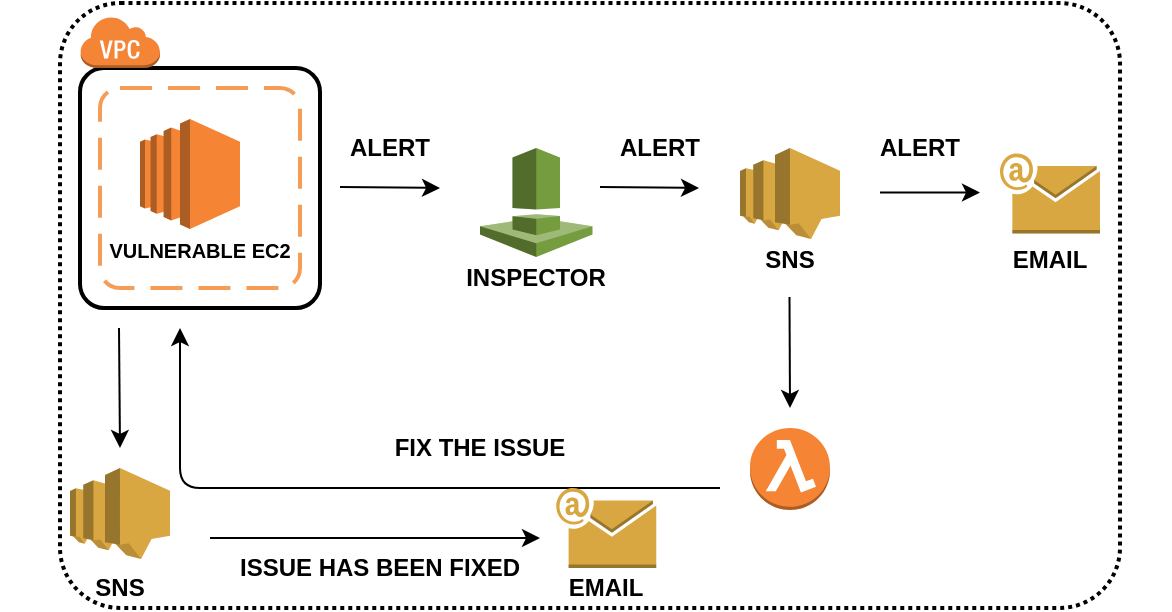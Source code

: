 <mxfile version="13.5.8" type="github">
  <diagram id="G7CadOZGUBVjXflNfe6c" name="Page-1">
    <mxGraphModel dx="868" dy="388" grid="1" gridSize="10" guides="1" tooltips="1" connect="1" arrows="1" fold="1" page="1" pageScale="1" pageWidth="850" pageHeight="1100" math="0" shadow="0">
      <root>
        <mxCell id="0" />
        <mxCell id="1" parent="0" />
        <mxCell id="1peMg-cXFdo54moqNQZG-1" value="" style="outlineConnect=0;dashed=0;verticalLabelPosition=bottom;verticalAlign=top;align=center;html=1;shape=mxgraph.aws3.inspector;fillColor=#759C3E;gradientColor=none;" vertex="1" parent="1">
          <mxGeometry x="410" y="340" width="56.25" height="54.5" as="geometry" />
        </mxCell>
        <mxCell id="1peMg-cXFdo54moqNQZG-2" value="" style="outlineConnect=0;dashed=0;verticalLabelPosition=bottom;verticalAlign=top;align=center;html=1;shape=mxgraph.aws3.ec2;fillColor=#F58534;gradientColor=none;" vertex="1" parent="1">
          <mxGeometry x="240" y="325.5" width="50" height="55" as="geometry" />
        </mxCell>
        <mxCell id="1peMg-cXFdo54moqNQZG-3" value="" style="outlineConnect=0;dashed=0;verticalLabelPosition=bottom;verticalAlign=top;align=center;html=1;shape=mxgraph.aws3.sns;fillColor=#D9A741;gradientColor=none;" vertex="1" parent="1">
          <mxGeometry x="540" y="340" width="50" height="45.5" as="geometry" />
        </mxCell>
        <mxCell id="1peMg-cXFdo54moqNQZG-5" value="&lt;b&gt;&lt;font style=&quot;font-size: 10px&quot;&gt;VULNERABLE EC2&lt;/font&gt;&lt;/b&gt;" style="text;html=1;strokeColor=none;fillColor=none;align=center;verticalAlign=middle;whiteSpace=wrap;rounded=0;" vertex="1" parent="1">
          <mxGeometry x="210" y="380.5" width="120" height="20" as="geometry" />
        </mxCell>
        <mxCell id="1peMg-cXFdo54moqNQZG-6" value="&lt;b&gt;INSPECTOR&lt;/b&gt;" style="text;html=1;strokeColor=none;fillColor=none;align=center;verticalAlign=middle;whiteSpace=wrap;rounded=0;" vertex="1" parent="1">
          <mxGeometry x="378.13" y="394.5" width="120" height="20" as="geometry" />
        </mxCell>
        <mxCell id="1peMg-cXFdo54moqNQZG-7" value="&lt;b&gt;SNS&lt;/b&gt;" style="text;html=1;strokeColor=none;fillColor=none;align=center;verticalAlign=middle;whiteSpace=wrap;rounded=0;" vertex="1" parent="1">
          <mxGeometry x="505" y="385.5" width="120" height="20" as="geometry" />
        </mxCell>
        <mxCell id="1peMg-cXFdo54moqNQZG-8" value="" style="endArrow=classic;html=1;" edge="1" parent="1">
          <mxGeometry width="50" height="50" relative="1" as="geometry">
            <mxPoint x="340" y="359.5" as="sourcePoint" />
            <mxPoint x="390" y="360" as="targetPoint" />
          </mxGeometry>
        </mxCell>
        <mxCell id="1peMg-cXFdo54moqNQZG-9" value="" style="endArrow=classic;html=1;" edge="1" parent="1">
          <mxGeometry width="50" height="50" relative="1" as="geometry">
            <mxPoint x="470" y="359.5" as="sourcePoint" />
            <mxPoint x="519.5" y="360" as="targetPoint" />
          </mxGeometry>
        </mxCell>
        <mxCell id="1peMg-cXFdo54moqNQZG-12" value="" style="rounded=1;arcSize=10;dashed=1;strokeColor=#F59D56;fillColor=none;gradientColor=none;dashPattern=8 4;strokeWidth=2;" vertex="1" parent="1">
          <mxGeometry x="220" y="310" width="100" height="100" as="geometry" />
        </mxCell>
        <mxCell id="1peMg-cXFdo54moqNQZG-13" value="" style="rounded=1;arcSize=10;dashed=0;fillColor=none;gradientColor=none;strokeWidth=2;" vertex="1" parent="1">
          <mxGeometry x="210" y="300" width="120" height="120" as="geometry" />
        </mxCell>
        <mxCell id="1peMg-cXFdo54moqNQZG-14" value="" style="dashed=0;html=1;shape=mxgraph.aws3.virtual_private_cloud;fillColor=#F58536;gradientColor=none;dashed=0;" vertex="1" parent="1">
          <mxGeometry x="210" y="274" width="40" height="26" as="geometry" />
        </mxCell>
        <mxCell id="1peMg-cXFdo54moqNQZG-17" value="" style="outlineConnect=0;dashed=0;verticalLabelPosition=bottom;verticalAlign=top;align=center;html=1;shape=mxgraph.aws3.email;fillColor=#D9A741;gradientColor=none;" vertex="1" parent="1">
          <mxGeometry x="670" y="342.75" width="50" height="40" as="geometry" />
        </mxCell>
        <mxCell id="1peMg-cXFdo54moqNQZG-19" value="&lt;b&gt;EMAIL&lt;/b&gt;" style="text;html=1;strokeColor=none;fillColor=none;align=center;verticalAlign=middle;whiteSpace=wrap;rounded=0;" vertex="1" parent="1">
          <mxGeometry x="635" y="385.5" width="120" height="20" as="geometry" />
        </mxCell>
        <mxCell id="1peMg-cXFdo54moqNQZG-21" value="&lt;b&gt;ALERT&lt;/b&gt;" style="text;html=1;strokeColor=none;fillColor=none;align=center;verticalAlign=middle;whiteSpace=wrap;rounded=0;" vertex="1" parent="1">
          <mxGeometry x="305" y="330" width="120" height="20" as="geometry" />
        </mxCell>
        <mxCell id="1peMg-cXFdo54moqNQZG-23" value="" style="endArrow=classic;html=1;" edge="1" parent="1">
          <mxGeometry width="50" height="50" relative="1" as="geometry">
            <mxPoint x="564.75" y="414.5" as="sourcePoint" />
            <mxPoint x="565" y="470" as="targetPoint" />
          </mxGeometry>
        </mxCell>
        <mxCell id="1peMg-cXFdo54moqNQZG-34" value="" style="outlineConnect=0;dashed=0;verticalLabelPosition=bottom;verticalAlign=top;align=center;html=1;shape=mxgraph.aws3.lambda_function;fillColor=#F58534;gradientColor=none;" vertex="1" parent="1">
          <mxGeometry x="545" y="480" width="40" height="41" as="geometry" />
        </mxCell>
        <mxCell id="1peMg-cXFdo54moqNQZG-36" value="" style="edgeStyle=segmentEdgeStyle;endArrow=classic;html=1;" edge="1" parent="1">
          <mxGeometry width="50" height="50" relative="1" as="geometry">
            <mxPoint x="530" y="510" as="sourcePoint" />
            <mxPoint x="260" y="430" as="targetPoint" />
          </mxGeometry>
        </mxCell>
        <mxCell id="1peMg-cXFdo54moqNQZG-37" value="" style="endArrow=classic;html=1;" edge="1" parent="1">
          <mxGeometry width="50" height="50" relative="1" as="geometry">
            <mxPoint x="610" y="362.25" as="sourcePoint" />
            <mxPoint x="660" y="362.25" as="targetPoint" />
          </mxGeometry>
        </mxCell>
        <mxCell id="1peMg-cXFdo54moqNQZG-38" value="&lt;b&gt;FIX THE ISSUE&lt;/b&gt;" style="text;html=1;strokeColor=none;fillColor=none;align=center;verticalAlign=middle;whiteSpace=wrap;rounded=0;" vertex="1" parent="1">
          <mxGeometry x="330" y="480" width="160" height="20" as="geometry" />
        </mxCell>
        <mxCell id="1peMg-cXFdo54moqNQZG-39" value="" style="endArrow=classic;html=1;" edge="1" parent="1">
          <mxGeometry width="50" height="50" relative="1" as="geometry">
            <mxPoint x="229.5" y="430" as="sourcePoint" />
            <mxPoint x="230" y="490" as="targetPoint" />
          </mxGeometry>
        </mxCell>
        <mxCell id="1peMg-cXFdo54moqNQZG-40" value="" style="outlineConnect=0;dashed=0;verticalLabelPosition=bottom;verticalAlign=top;align=center;html=1;shape=mxgraph.aws3.sns;fillColor=#D9A741;gradientColor=none;" vertex="1" parent="1">
          <mxGeometry x="205" y="500" width="50" height="45.5" as="geometry" />
        </mxCell>
        <mxCell id="1peMg-cXFdo54moqNQZG-41" value="&lt;b&gt;SNS&lt;/b&gt;" style="text;html=1;strokeColor=none;fillColor=none;align=center;verticalAlign=middle;whiteSpace=wrap;rounded=0;" vertex="1" parent="1">
          <mxGeometry x="170" y="550" width="120" height="20" as="geometry" />
        </mxCell>
        <mxCell id="1peMg-cXFdo54moqNQZG-42" value="" style="endArrow=classic;html=1;" edge="1" parent="1">
          <mxGeometry width="50" height="50" relative="1" as="geometry">
            <mxPoint x="275" y="535" as="sourcePoint" />
            <mxPoint x="440" y="535" as="targetPoint" />
          </mxGeometry>
        </mxCell>
        <mxCell id="1peMg-cXFdo54moqNQZG-43" value="" style="outlineConnect=0;dashed=0;verticalLabelPosition=bottom;verticalAlign=top;align=center;html=1;shape=mxgraph.aws3.email;fillColor=#D9A741;gradientColor=none;" vertex="1" parent="1">
          <mxGeometry x="448.13" y="510" width="50" height="40" as="geometry" />
        </mxCell>
        <mxCell id="1peMg-cXFdo54moqNQZG-44" value="&lt;b&gt;EMAIL&lt;/b&gt;" style="text;html=1;strokeColor=none;fillColor=none;align=center;verticalAlign=middle;whiteSpace=wrap;rounded=0;" vertex="1" parent="1">
          <mxGeometry x="413.13" y="550" width="120" height="20" as="geometry" />
        </mxCell>
        <mxCell id="1peMg-cXFdo54moqNQZG-45" value="&lt;b&gt;ISSUE HAS BEEN FIXED&lt;/b&gt;" style="text;html=1;strokeColor=none;fillColor=none;align=center;verticalAlign=middle;whiteSpace=wrap;rounded=0;" vertex="1" parent="1">
          <mxGeometry x="280" y="540" width="160" height="20" as="geometry" />
        </mxCell>
        <mxCell id="1peMg-cXFdo54moqNQZG-48" value="&lt;b&gt;ALERT&lt;/b&gt;" style="text;html=1;strokeColor=none;fillColor=none;align=center;verticalAlign=middle;whiteSpace=wrap;rounded=0;" vertex="1" parent="1">
          <mxGeometry x="440" y="330" width="120" height="20" as="geometry" />
        </mxCell>
        <mxCell id="1peMg-cXFdo54moqNQZG-49" value="&lt;b&gt;ALERT&lt;/b&gt;" style="text;html=1;strokeColor=none;fillColor=none;align=center;verticalAlign=middle;whiteSpace=wrap;rounded=0;" vertex="1" parent="1">
          <mxGeometry x="570" y="330" width="120" height="20" as="geometry" />
        </mxCell>
        <mxCell id="1peMg-cXFdo54moqNQZG-50" value="" style="rounded=1;arcSize=10;dashed=1;fillColor=none;gradientColor=none;dashPattern=1 1;strokeWidth=2;" vertex="1" parent="1">
          <mxGeometry x="200" y="267.5" width="530" height="302.5" as="geometry" />
        </mxCell>
      </root>
    </mxGraphModel>
  </diagram>
</mxfile>
